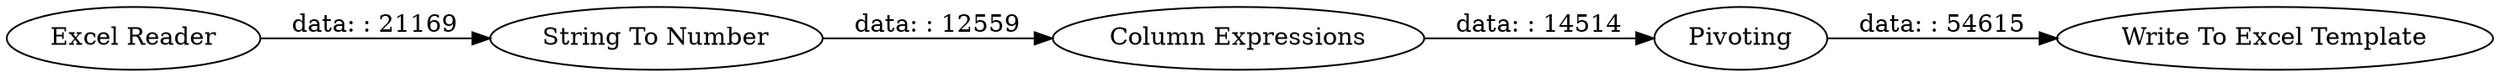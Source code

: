 digraph {
	"3985859366510126349_21" [label="String To Number"]
	"3985859366510126349_12" [label="Write To Excel Template"]
	"3985859366510126349_1" [label="Excel Reader"]
	"3985859366510126349_17" [label="Column Expressions"]
	"3985859366510126349_20" [label=Pivoting]
	"3985859366510126349_20" -> "3985859366510126349_12" [label="data: : 54615"]
	"3985859366510126349_17" -> "3985859366510126349_20" [label="data: : 14514"]
	"3985859366510126349_1" -> "3985859366510126349_21" [label="data: : 21169"]
	"3985859366510126349_21" -> "3985859366510126349_17" [label="data: : 12559"]
	rankdir=LR
}
